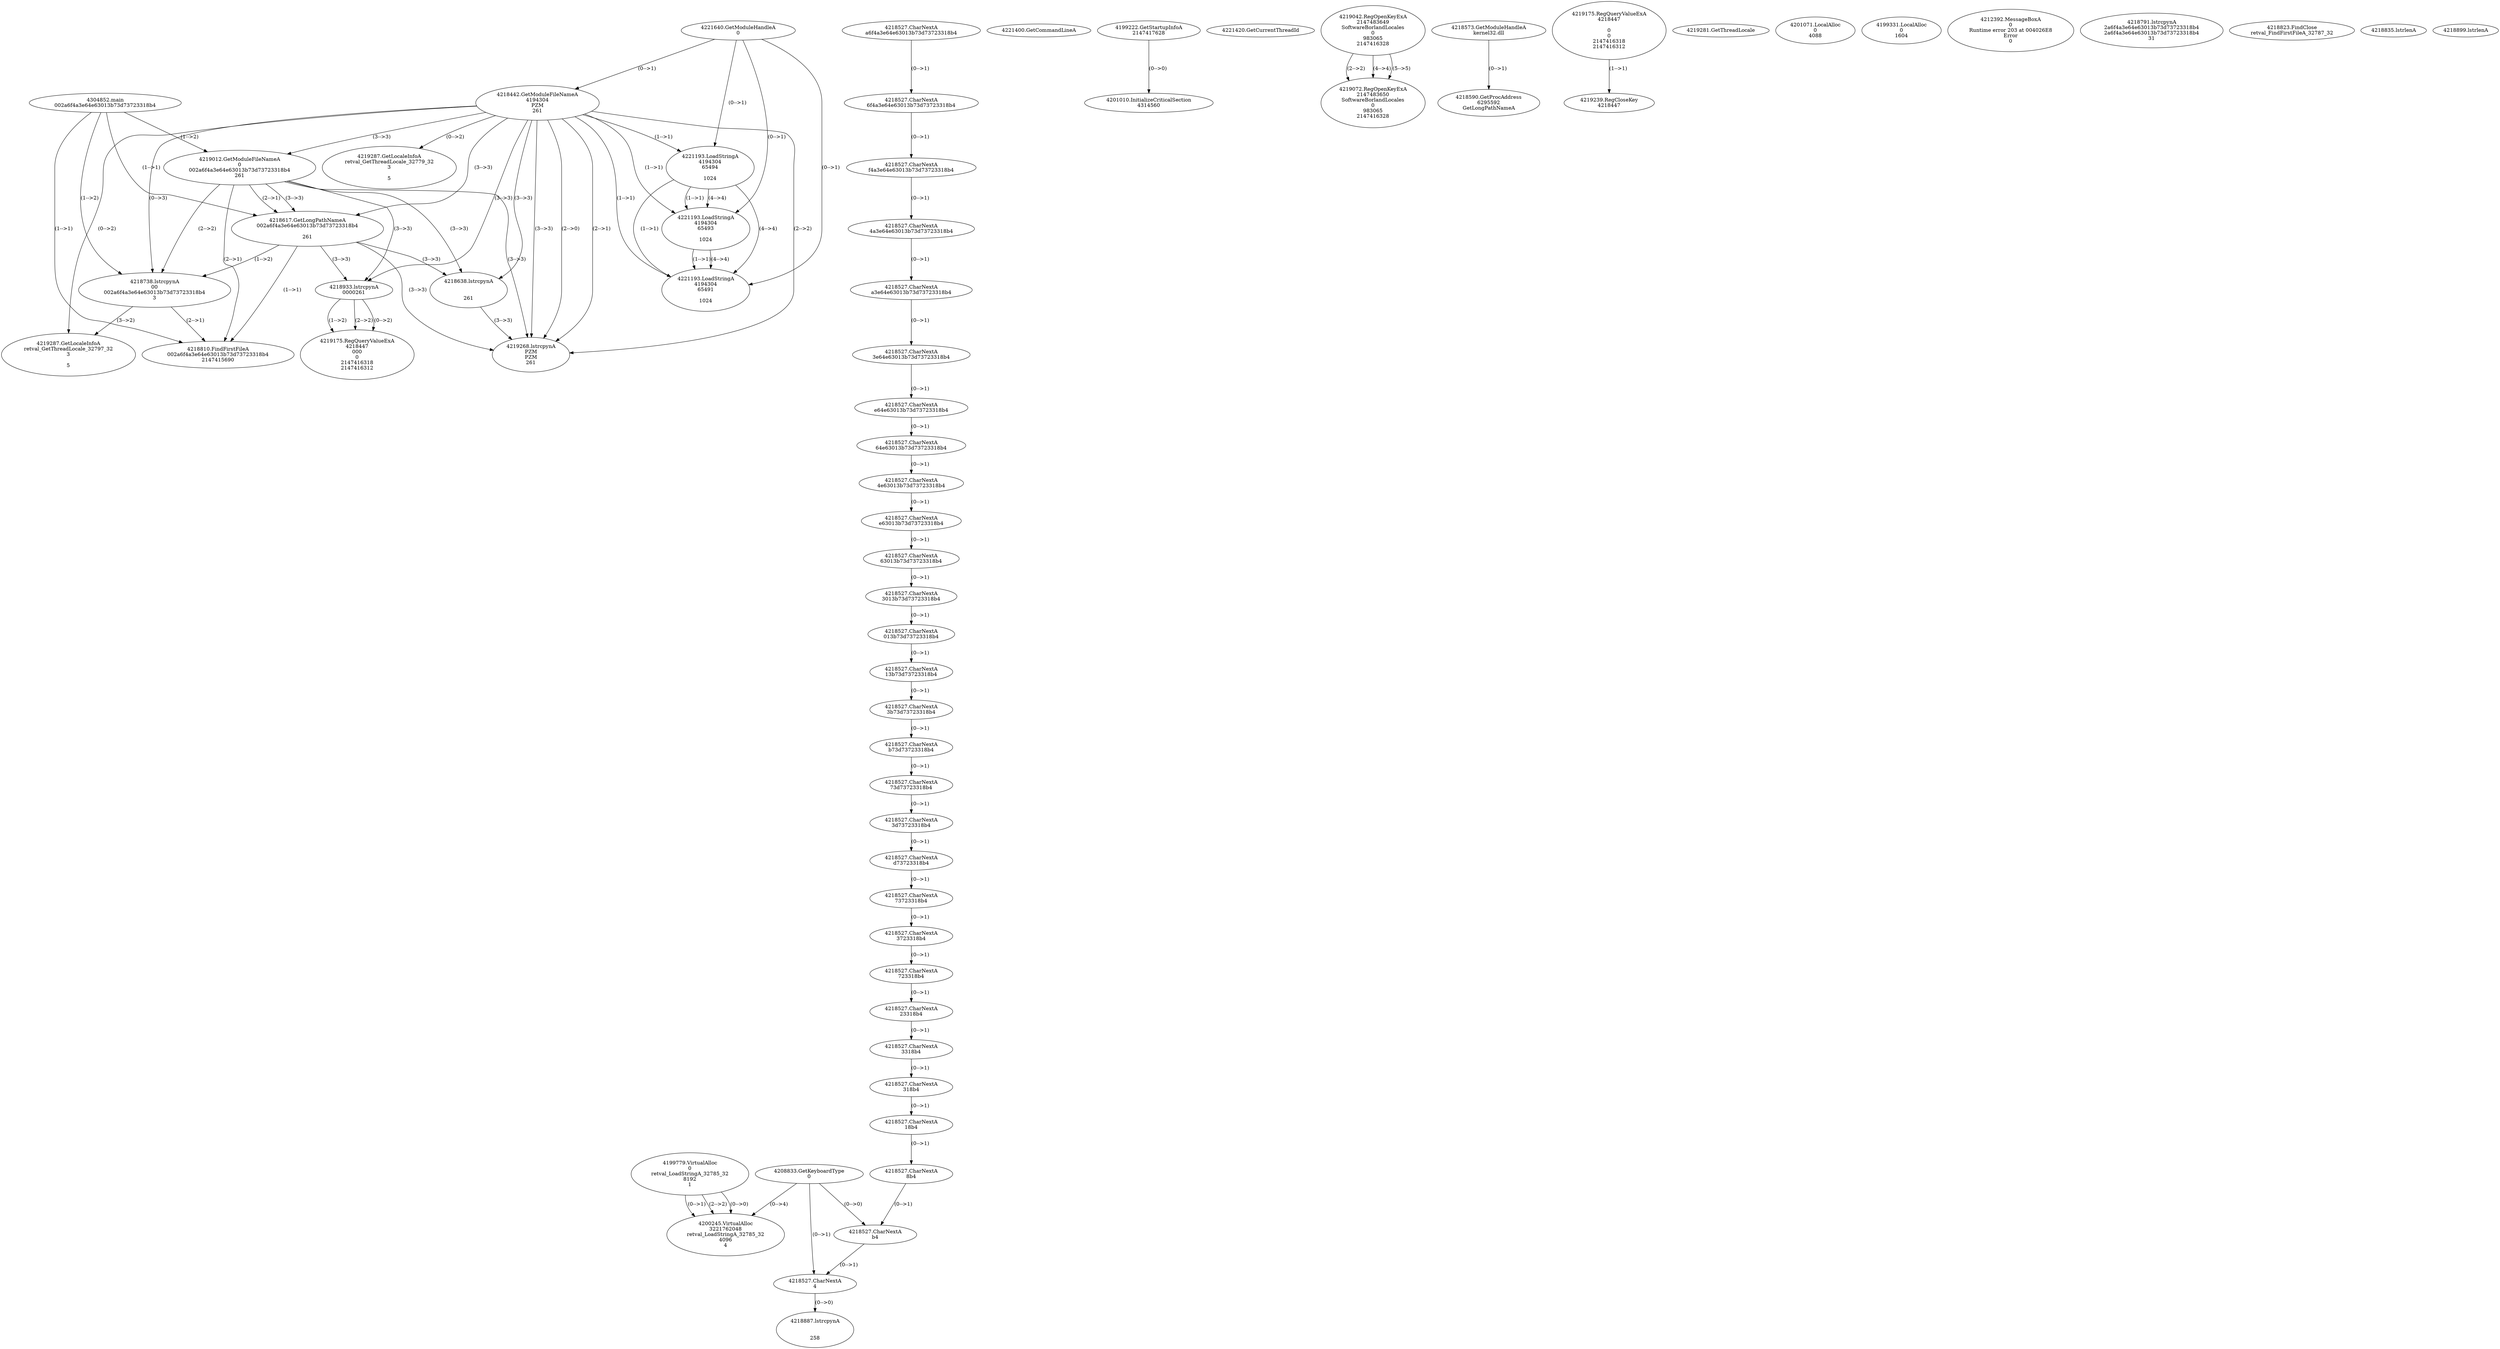 // Global SCDG with merge call
digraph {
	0 [label="4304852.main
002a6f4a3e64e63013b73d73723318b4"]
	1 [label="4221640.GetModuleHandleA
0"]
	2 [label="4208833.GetKeyboardType
0"]
	3 [label="4221400.GetCommandLineA
"]
	4 [label="4199222.GetStartupInfoA
2147417628"]
	5 [label="4221420.GetCurrentThreadId
"]
	6 [label="4218442.GetModuleFileNameA
4194304
PZM
261"]
	1 -> 6 [label="(0-->1)"]
	7 [label="4219012.GetModuleFileNameA
0
002a6f4a3e64e63013b73d73723318b4
261"]
	0 -> 7 [label="(1-->2)"]
	6 -> 7 [label="(3-->3)"]
	8 [label="4219042.RegOpenKeyExA
2147483649
Software\Borland\Locales
0
983065
2147416328"]
	9 [label="4218573.GetModuleHandleA
kernel32.dll"]
	10 [label="4218590.GetProcAddress
6295592
GetLongPathNameA"]
	9 -> 10 [label="(0-->1)"]
	11 [label="4218617.GetLongPathNameA
002a6f4a3e64e63013b73d73723318b4

261"]
	0 -> 11 [label="(1-->1)"]
	7 -> 11 [label="(2-->1)"]
	6 -> 11 [label="(3-->3)"]
	7 -> 11 [label="(3-->3)"]
	12 [label="4218638.lstrcpynA


261"]
	6 -> 12 [label="(3-->3)"]
	7 -> 12 [label="(3-->3)"]
	11 -> 12 [label="(3-->3)"]
	13 [label="4219175.RegQueryValueExA
4218447

0
0
2147416318
2147416312"]
	14 [label="4219239.RegCloseKey
4218447"]
	13 -> 14 [label="(1-->1)"]
	15 [label="4219268.lstrcpynA
PZM
PZM
261"]
	6 -> 15 [label="(2-->1)"]
	6 -> 15 [label="(2-->2)"]
	6 -> 15 [label="(3-->3)"]
	7 -> 15 [label="(3-->3)"]
	11 -> 15 [label="(3-->3)"]
	12 -> 15 [label="(3-->3)"]
	6 -> 15 [label="(2-->0)"]
	16 [label="4219281.GetThreadLocale
"]
	17 [label="4219287.GetLocaleInfoA
retval_GetThreadLocale_32779_32
3

5"]
	6 -> 17 [label="(0-->2)"]
	18 [label="4221193.LoadStringA
4194304
65494

1024"]
	1 -> 18 [label="(0-->1)"]
	6 -> 18 [label="(1-->1)"]
	19 [label="4221193.LoadStringA
4194304
65493

1024"]
	1 -> 19 [label="(0-->1)"]
	6 -> 19 [label="(1-->1)"]
	18 -> 19 [label="(1-->1)"]
	18 -> 19 [label="(4-->4)"]
	20 [label="4221193.LoadStringA
4194304
65491

1024"]
	1 -> 20 [label="(0-->1)"]
	6 -> 20 [label="(1-->1)"]
	18 -> 20 [label="(1-->1)"]
	19 -> 20 [label="(1-->1)"]
	18 -> 20 [label="(4-->4)"]
	19 -> 20 [label="(4-->4)"]
	21 [label="4201010.InitializeCriticalSection
4314560"]
	4 -> 21 [label="(0-->0)"]
	22 [label="4201071.LocalAlloc
0
4088"]
	23 [label="4199779.VirtualAlloc
0
retval_LoadStringA_32785_32
8192
1"]
	24 [label="4199331.LocalAlloc
0
1604"]
	25 [label="4200245.VirtualAlloc
3221762048
retval_LoadStringA_32785_32
4096
4"]
	23 -> 25 [label="(0-->1)"]
	23 -> 25 [label="(2-->2)"]
	2 -> 25 [label="(0-->4)"]
	23 -> 25 [label="(0-->0)"]
	26 [label="4212392.MessageBoxA
0
Runtime error 203 at 004026E8
Error
0"]
	27 [label="4219072.RegOpenKeyExA
2147483650
Software\Borland\Locales
0
983065
2147416328"]
	8 -> 27 [label="(2-->2)"]
	8 -> 27 [label="(4-->4)"]
	8 -> 27 [label="(5-->5)"]
	28 [label="4218738.lstrcpynA
00
002a6f4a3e64e63013b73d73723318b4
3"]
	0 -> 28 [label="(1-->2)"]
	7 -> 28 [label="(2-->2)"]
	11 -> 28 [label="(1-->2)"]
	6 -> 28 [label="(0-->3)"]
	29 [label="4218527.CharNextA
a6f4a3e64e63013b73d73723318b4"]
	30 [label="4218527.CharNextA
6f4a3e64e63013b73d73723318b4"]
	29 -> 30 [label="(0-->1)"]
	31 [label="4218527.CharNextA
f4a3e64e63013b73d73723318b4"]
	30 -> 31 [label="(0-->1)"]
	32 [label="4218527.CharNextA
4a3e64e63013b73d73723318b4"]
	31 -> 32 [label="(0-->1)"]
	33 [label="4218527.CharNextA
a3e64e63013b73d73723318b4"]
	32 -> 33 [label="(0-->1)"]
	34 [label="4218527.CharNextA
3e64e63013b73d73723318b4"]
	33 -> 34 [label="(0-->1)"]
	35 [label="4218527.CharNextA
e64e63013b73d73723318b4"]
	34 -> 35 [label="(0-->1)"]
	36 [label="4218527.CharNextA
64e63013b73d73723318b4"]
	35 -> 36 [label="(0-->1)"]
	37 [label="4218527.CharNextA
4e63013b73d73723318b4"]
	36 -> 37 [label="(0-->1)"]
	38 [label="4218527.CharNextA
e63013b73d73723318b4"]
	37 -> 38 [label="(0-->1)"]
	39 [label="4218527.CharNextA
63013b73d73723318b4"]
	38 -> 39 [label="(0-->1)"]
	40 [label="4218527.CharNextA
3013b73d73723318b4"]
	39 -> 40 [label="(0-->1)"]
	41 [label="4218527.CharNextA
013b73d73723318b4"]
	40 -> 41 [label="(0-->1)"]
	42 [label="4218527.CharNextA
13b73d73723318b4"]
	41 -> 42 [label="(0-->1)"]
	43 [label="4218527.CharNextA
3b73d73723318b4"]
	42 -> 43 [label="(0-->1)"]
	44 [label="4218527.CharNextA
b73d73723318b4"]
	43 -> 44 [label="(0-->1)"]
	45 [label="4218527.CharNextA
73d73723318b4"]
	44 -> 45 [label="(0-->1)"]
	46 [label="4218527.CharNextA
3d73723318b4"]
	45 -> 46 [label="(0-->1)"]
	47 [label="4218527.CharNextA
d73723318b4"]
	46 -> 47 [label="(0-->1)"]
	48 [label="4218527.CharNextA
73723318b4"]
	47 -> 48 [label="(0-->1)"]
	49 [label="4218527.CharNextA
3723318b4"]
	48 -> 49 [label="(0-->1)"]
	50 [label="4218527.CharNextA
723318b4"]
	49 -> 50 [label="(0-->1)"]
	51 [label="4218527.CharNextA
23318b4"]
	50 -> 51 [label="(0-->1)"]
	52 [label="4218527.CharNextA
3318b4"]
	51 -> 52 [label="(0-->1)"]
	53 [label="4218527.CharNextA
318b4"]
	52 -> 53 [label="(0-->1)"]
	54 [label="4218527.CharNextA
18b4"]
	53 -> 54 [label="(0-->1)"]
	55 [label="4218527.CharNextA
8b4"]
	54 -> 55 [label="(0-->1)"]
	56 [label="4218527.CharNextA
b4"]
	55 -> 56 [label="(0-->1)"]
	2 -> 56 [label="(0-->0)"]
	57 [label="4218527.CharNextA
4"]
	2 -> 57 [label="(0-->1)"]
	56 -> 57 [label="(0-->1)"]
	58 [label="4218791.lstrcpynA
2a6f4a3e64e63013b73d73723318b4
2a6f4a3e64e63013b73d73723318b4
31"]
	59 [label="4218810.FindFirstFileA
002a6f4a3e64e63013b73d73723318b4
2147415690"]
	0 -> 59 [label="(1-->1)"]
	7 -> 59 [label="(2-->1)"]
	11 -> 59 [label="(1-->1)"]
	28 -> 59 [label="(2-->1)"]
	60 [label="4218823.FindClose
retval_FindFirstFileA_32787_32"]
	61 [label="4218835.lstrlenA
"]
	62 [label="4218887.lstrcpynA


258"]
	57 -> 62 [label="(0-->0)"]
	63 [label="4218899.lstrlenA
"]
	64 [label="4218933.lstrcpynA
00\
00\
261"]
	6 -> 64 [label="(3-->3)"]
	7 -> 64 [label="(3-->3)"]
	11 -> 64 [label="(3-->3)"]
	65 [label="4219175.RegQueryValueExA
4218447
00\
0
0
2147416318
2147416312"]
	64 -> 65 [label="(1-->2)"]
	64 -> 65 [label="(2-->2)"]
	64 -> 65 [label="(0-->2)"]
	66 [label="4219287.GetLocaleInfoA
retval_GetThreadLocale_32797_32
3

5"]
	6 -> 66 [label="(0-->2)"]
	28 -> 66 [label="(3-->2)"]
}
